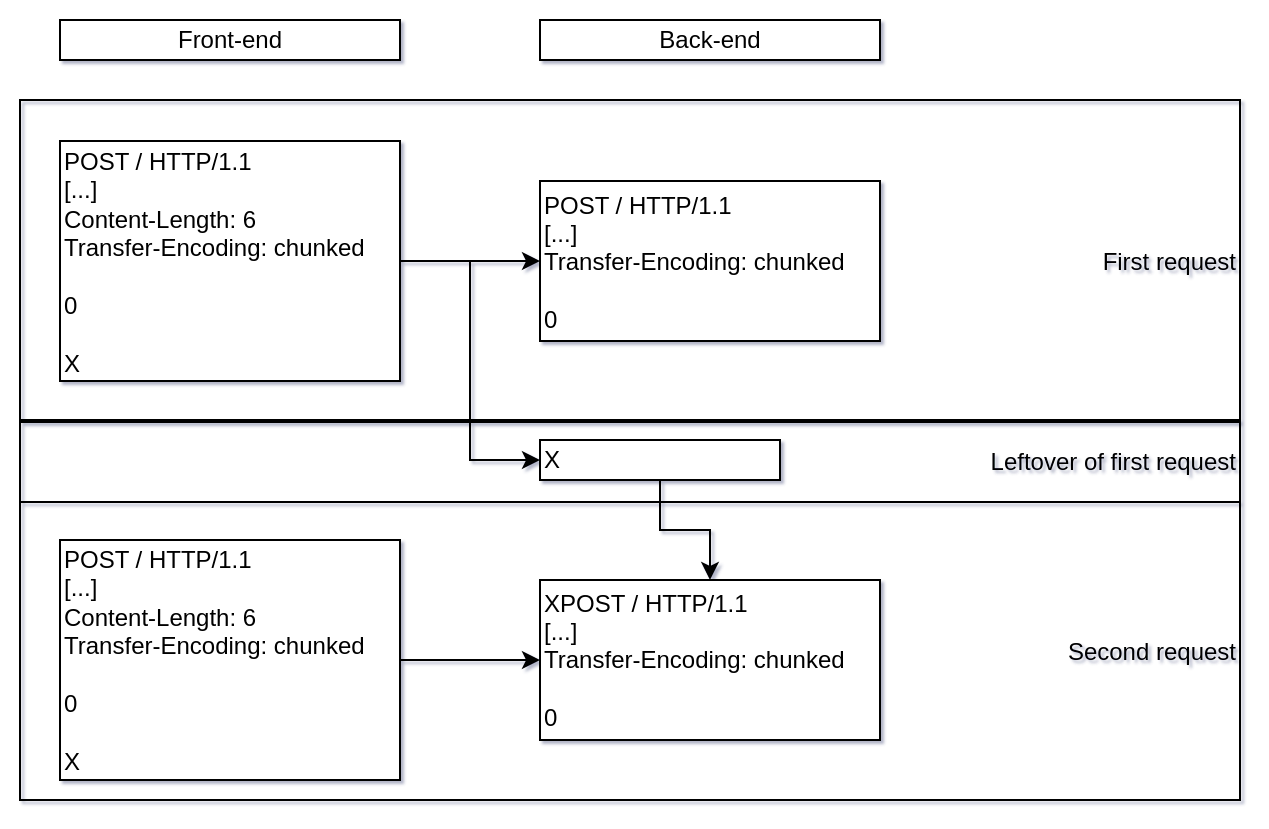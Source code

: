 <mxfile version="20.5.1"><diagram id="BEy5XwOoqincAIX5F3AM" name="Page-1"><mxGraphModel dx="1191" dy="724" grid="1" gridSize="10" guides="1" tooltips="1" connect="1" arrows="1" fold="1" page="1" pageScale="1" pageWidth="850" pageHeight="1100" background="#FFFFFF" math="0" shadow="1"><root><mxCell id="0"/><mxCell id="1" parent="0"/><mxCell id="1eyCNqAUuh70ESueprVt-12" value="&lt;div align=&quot;right&quot;&gt;First request&lt;br&gt;&lt;/div&gt;" style="rounded=0;whiteSpace=wrap;html=1;fillColor=none;align=right;" parent="1" vertex="1"><mxGeometry x="140" y="120" width="610" height="161" as="geometry"/></mxCell><mxCell id="1eyCNqAUuh70ESueprVt-7" value="" style="edgeStyle=orthogonalEdgeStyle;rounded=0;orthogonalLoop=1;jettySize=auto;html=1;" parent="1" source="1eyCNqAUuh70ESueprVt-2" target="1eyCNqAUuh70ESueprVt-6" edge="1"><mxGeometry relative="1" as="geometry"/></mxCell><mxCell id="1eyCNqAUuh70ESueprVt-2" value="&lt;div align=&quot;left&quot;&gt;POST / HTTP/1.1&lt;/div&gt;&lt;div align=&quot;left&quot;&gt;[...]&lt;/div&gt;&lt;div align=&quot;left&quot;&gt;Content-Length: 6&lt;br&gt;Transfer-Encoding: chunked&lt;br&gt;&lt;br&gt;0&lt;br&gt;&lt;br&gt;X&lt;br&gt;&lt;/div&gt;" style="rounded=0;whiteSpace=wrap;html=1;align=left;" parent="1" vertex="1"><mxGeometry x="160" y="140.5" width="170" height="120" as="geometry"/></mxCell><mxCell id="1eyCNqAUuh70ESueprVt-17" value="&lt;div align=&quot;right&quot;&gt;Second request&lt;br&gt;&lt;/div&gt;" style="rounded=0;whiteSpace=wrap;html=1;fillColor=none;align=right;" parent="1" vertex="1"><mxGeometry x="140" y="321" width="610" height="149" as="geometry"/></mxCell><mxCell id="1eyCNqAUuh70ESueprVt-21" style="edgeStyle=orthogonalEdgeStyle;rounded=0;orthogonalLoop=1;jettySize=auto;html=1;entryX=0;entryY=0.5;entryDx=0;entryDy=0;" parent="1" source="1eyCNqAUuh70ESueprVt-5" target="1eyCNqAUuh70ESueprVt-11" edge="1"><mxGeometry relative="1" as="geometry"/></mxCell><mxCell id="1eyCNqAUuh70ESueprVt-5" value="&lt;div align=&quot;left&quot;&gt;POST / HTTP/1.1&lt;/div&gt;&lt;div align=&quot;left&quot;&gt;[...]&lt;/div&gt;&lt;div align=&quot;left&quot;&gt;Content-Length: 6&lt;br&gt;Transfer-Encoding: chunked&lt;br&gt;&lt;br&gt;0&lt;br&gt;&lt;br&gt;X&lt;br&gt;&lt;/div&gt;" style="rounded=0;whiteSpace=wrap;html=1;align=left;" parent="1" vertex="1"><mxGeometry x="160" y="340" width="170" height="120" as="geometry"/></mxCell><mxCell id="1eyCNqAUuh70ESueprVt-6" value="&lt;div align=&quot;left&quot;&gt;POST / HTTP/1.1&lt;/div&gt;&lt;div align=&quot;left&quot;&gt;[...]&lt;br&gt;Transfer-Encoding: chunked&lt;br&gt;&lt;br&gt;0&lt;br&gt;&lt;/div&gt;" style="rounded=0;whiteSpace=wrap;html=1;align=left;" parent="1" vertex="1"><mxGeometry x="400" y="160.5" width="170" height="80" as="geometry"/></mxCell><mxCell id="1eyCNqAUuh70ESueprVt-18" value="Leftover of first request" style="rounded=0;whiteSpace=wrap;html=1;fillColor=none;align=right;" parent="1" vertex="1"><mxGeometry x="140" y="280" width="610" height="41" as="geometry"/></mxCell><mxCell id="1eyCNqAUuh70ESueprVt-20" value="" style="edgeStyle=orthogonalEdgeStyle;rounded=0;orthogonalLoop=1;jettySize=auto;html=1;" parent="1" source="1eyCNqAUuh70ESueprVt-8" target="1eyCNqAUuh70ESueprVt-11" edge="1"><mxGeometry relative="1" as="geometry"/></mxCell><mxCell id="1eyCNqAUuh70ESueprVt-8" value="&lt;div align=&quot;left&quot;&gt;X&lt;/div&gt;" style="rounded=0;whiteSpace=wrap;html=1;align=left;" parent="1" vertex="1"><mxGeometry x="400" y="290" width="120" height="20" as="geometry"/></mxCell><mxCell id="1eyCNqAUuh70ESueprVt-11" value="&lt;div align=&quot;left&quot;&gt;XPOST / HTTP/1.1&lt;/div&gt;&lt;div align=&quot;left&quot;&gt;[...]&lt;br&gt;Transfer-Encoding: chunked&lt;br&gt;&lt;br&gt;0&lt;br&gt;&lt;/div&gt;" style="rounded=0;whiteSpace=wrap;html=1;align=left;" parent="1" vertex="1"><mxGeometry x="400" y="360" width="170" height="80" as="geometry"/></mxCell><mxCell id="1eyCNqAUuh70ESueprVt-15" value="Front-end" style="rounded=0;whiteSpace=wrap;html=1;fillColor=default;" parent="1" vertex="1"><mxGeometry x="160" y="80" width="170" height="20" as="geometry"/></mxCell><mxCell id="1eyCNqAUuh70ESueprVt-16" value="Back-end" style="rounded=0;whiteSpace=wrap;html=1;fillColor=default;" parent="1" vertex="1"><mxGeometry x="400" y="80" width="170" height="20" as="geometry"/></mxCell><mxCell id="1eyCNqAUuh70ESueprVt-22" value="" style="edgeStyle=orthogonalEdgeStyle;rounded=0;orthogonalLoop=1;jettySize=auto;html=1;entryX=0;entryY=0.5;entryDx=0;entryDy=0;exitX=1;exitY=0.5;exitDx=0;exitDy=0;" parent="1" source="1eyCNqAUuh70ESueprVt-2" target="1eyCNqAUuh70ESueprVt-8" edge="1"><mxGeometry relative="1" as="geometry"><mxPoint x="340" y="201" as="sourcePoint"/><mxPoint x="410" y="201" as="targetPoint"/></mxGeometry></mxCell><mxCell id="1eyCNqAUuh70ESueprVt-24" value="" style="rounded=0;whiteSpace=wrap;html=1;fillColor=none;strokeColor=none;" parent="1" vertex="1"><mxGeometry x="130" y="70.5" width="630" height="409.5" as="geometry"/></mxCell></root></mxGraphModel></diagram></mxfile>